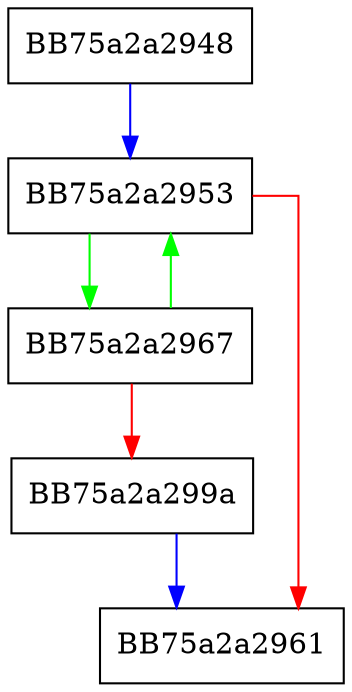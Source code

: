 digraph moveToLeftmost {
  node [shape="box"];
  graph [splines=ortho];
  BB75a2a2948 -> BB75a2a2953 [color="blue"];
  BB75a2a2953 -> BB75a2a2967 [color="green"];
  BB75a2a2953 -> BB75a2a2961 [color="red"];
  BB75a2a2967 -> BB75a2a2953 [color="green"];
  BB75a2a2967 -> BB75a2a299a [color="red"];
  BB75a2a299a -> BB75a2a2961 [color="blue"];
}